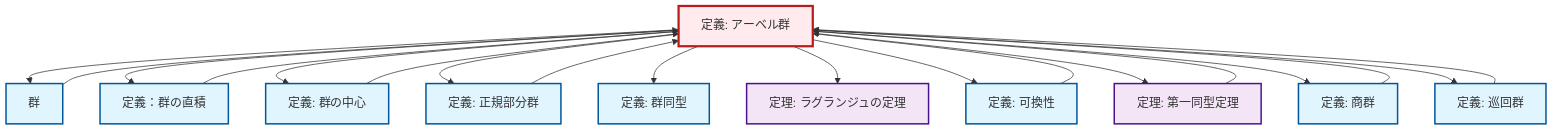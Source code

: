 graph TD
    classDef definition fill:#e1f5fe,stroke:#01579b,stroke-width:2px
    classDef theorem fill:#f3e5f5,stroke:#4a148c,stroke-width:2px
    classDef axiom fill:#fff3e0,stroke:#e65100,stroke-width:2px
    classDef example fill:#e8f5e9,stroke:#1b5e20,stroke-width:2px
    classDef current fill:#ffebee,stroke:#b71c1c,stroke-width:3px
    def-abelian-group["定義: アーベル群"]:::definition
    def-commutativity["定義: 可換性"]:::definition
    def-center-of-group["定義: 群の中心"]:::definition
    def-direct-product["定義：群の直積"]:::definition
    def-quotient-group["定義: 商群"]:::definition
    thm-lagrange["定理: ラグランジュの定理"]:::theorem
    def-group["群"]:::definition
    thm-first-isomorphism["定理: 第一同型定理"]:::theorem
    def-normal-subgroup["定義: 正規部分群"]:::definition
    def-cyclic-group["定義: 巡回群"]:::definition
    def-isomorphism["定義: 群同型"]:::definition
    def-normal-subgroup --> def-abelian-group
    def-direct-product --> def-abelian-group
    def-abelian-group --> def-group
    thm-first-isomorphism --> def-abelian-group
    def-abelian-group --> def-direct-product
    def-abelian-group --> def-center-of-group
    def-abelian-group --> def-normal-subgroup
    def-abelian-group --> def-isomorphism
    def-abelian-group --> thm-lagrange
    def-abelian-group --> def-commutativity
    def-commutativity --> def-abelian-group
    def-cyclic-group --> def-abelian-group
    def-abelian-group --> thm-first-isomorphism
    def-abelian-group --> def-quotient-group
    def-quotient-group --> def-abelian-group
    def-center-of-group --> def-abelian-group
    def-abelian-group --> def-cyclic-group
    def-group --> def-abelian-group
    class def-abelian-group current